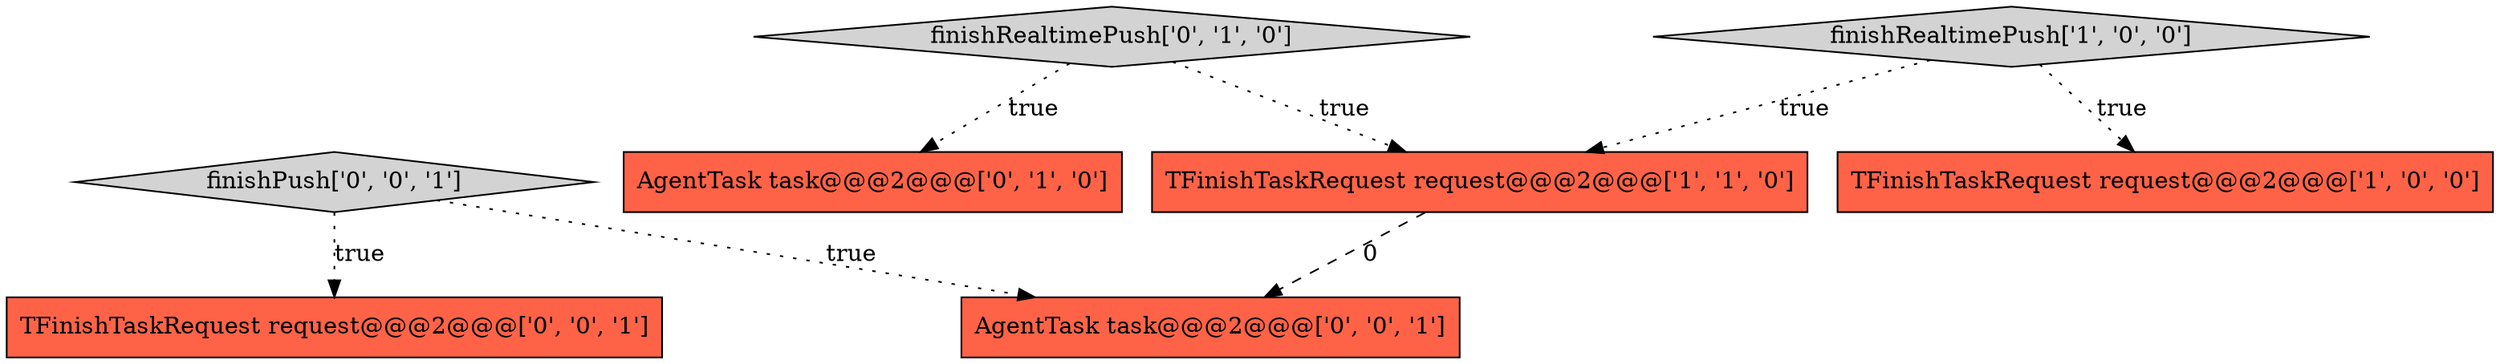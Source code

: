 digraph {
6 [style = filled, label = "AgentTask task@@@2@@@['0', '0', '1']", fillcolor = tomato, shape = box image = "AAA0AAABBB3BBB"];
0 [style = filled, label = "TFinishTaskRequest request@@@2@@@['1', '0', '0']", fillcolor = tomato, shape = box image = "AAA0AAABBB1BBB"];
5 [style = filled, label = "TFinishTaskRequest request@@@2@@@['0', '0', '1']", fillcolor = tomato, shape = box image = "AAA0AAABBB3BBB"];
4 [style = filled, label = "finishRealtimePush['0', '1', '0']", fillcolor = lightgray, shape = diamond image = "AAA0AAABBB2BBB"];
2 [style = filled, label = "finishRealtimePush['1', '0', '0']", fillcolor = lightgray, shape = diamond image = "AAA0AAABBB1BBB"];
3 [style = filled, label = "AgentTask task@@@2@@@['0', '1', '0']", fillcolor = tomato, shape = box image = "AAA0AAABBB2BBB"];
7 [style = filled, label = "finishPush['0', '0', '1']", fillcolor = lightgray, shape = diamond image = "AAA0AAABBB3BBB"];
1 [style = filled, label = "TFinishTaskRequest request@@@2@@@['1', '1', '0']", fillcolor = tomato, shape = box image = "AAA0AAABBB1BBB"];
2->1 [style = dotted, label="true"];
1->6 [style = dashed, label="0"];
2->0 [style = dotted, label="true"];
4->1 [style = dotted, label="true"];
4->3 [style = dotted, label="true"];
7->5 [style = dotted, label="true"];
7->6 [style = dotted, label="true"];
}

